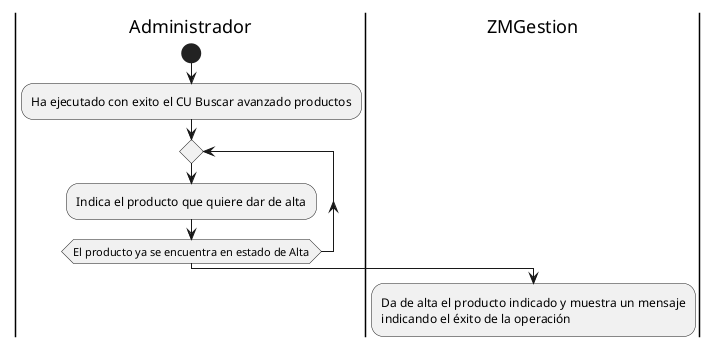 @startuml darAltaProducto
|Administrador|
start
:Ha ejecutado con exito el CU Buscar avanzado productos;
repeat
:Indica el producto que quiere dar de alta;
repeat while(El producto ya se encuentra en estado de Alta)
|ZMGestion|
:Da de alta el producto indicado y muestra un mensaje 
indicando el éxito de la operación;
|Administrador|
@enduml